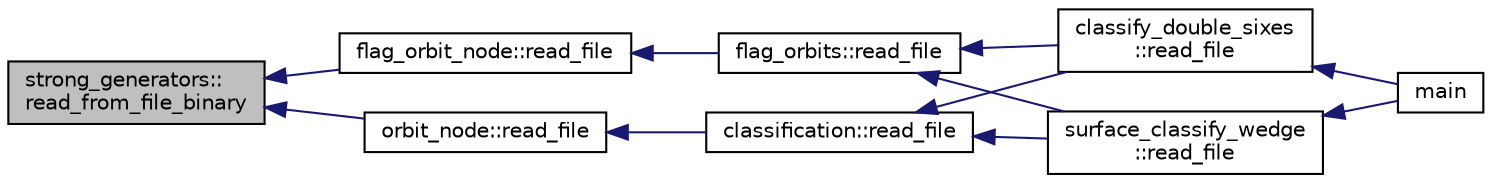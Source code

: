 digraph "strong_generators::read_from_file_binary"
{
  edge [fontname="Helvetica",fontsize="10",labelfontname="Helvetica",labelfontsize="10"];
  node [fontname="Helvetica",fontsize="10",shape=record];
  rankdir="LR";
  Node4709 [label="strong_generators::\lread_from_file_binary",height=0.2,width=0.4,color="black", fillcolor="grey75", style="filled", fontcolor="black"];
  Node4709 -> Node4710 [dir="back",color="midnightblue",fontsize="10",style="solid",fontname="Helvetica"];
  Node4710 [label="flag_orbit_node::read_file",height=0.2,width=0.4,color="black", fillcolor="white", style="filled",URL="$df/dd1/classflag__orbit__node.html#af6cfd0a35302543f30c04e95bce83bc4"];
  Node4710 -> Node4711 [dir="back",color="midnightblue",fontsize="10",style="solid",fontname="Helvetica"];
  Node4711 [label="flag_orbits::read_file",height=0.2,width=0.4,color="black", fillcolor="white", style="filled",URL="$d4/d77/classflag__orbits.html#af039682144f9ad076b151a3307990486"];
  Node4711 -> Node4712 [dir="back",color="midnightblue",fontsize="10",style="solid",fontname="Helvetica"];
  Node4712 [label="classify_double_sixes\l::read_file",height=0.2,width=0.4,color="black", fillcolor="white", style="filled",URL="$dd/d23/classclassify__double__sixes.html#a0d027bc3d7ee6dc9dcbd82201c311faf"];
  Node4712 -> Node4713 [dir="back",color="midnightblue",fontsize="10",style="solid",fontname="Helvetica"];
  Node4713 [label="main",height=0.2,width=0.4,color="black", fillcolor="white", style="filled",URL="$df/df8/surface__classify_8_c.html#a217dbf8b442f20279ea00b898af96f52"];
  Node4711 -> Node4714 [dir="back",color="midnightblue",fontsize="10",style="solid",fontname="Helvetica"];
  Node4714 [label="surface_classify_wedge\l::read_file",height=0.2,width=0.4,color="black", fillcolor="white", style="filled",URL="$d7/d5c/classsurface__classify__wedge.html#ae7f4241b6bbd5cd64c84a96fb613e8b6"];
  Node4714 -> Node4713 [dir="back",color="midnightblue",fontsize="10",style="solid",fontname="Helvetica"];
  Node4709 -> Node4715 [dir="back",color="midnightblue",fontsize="10",style="solid",fontname="Helvetica"];
  Node4715 [label="orbit_node::read_file",height=0.2,width=0.4,color="black", fillcolor="white", style="filled",URL="$de/df0/classorbit__node.html#a25962200ff16e51b7189e516e92a81af"];
  Node4715 -> Node4716 [dir="back",color="midnightblue",fontsize="10",style="solid",fontname="Helvetica"];
  Node4716 [label="classification::read_file",height=0.2,width=0.4,color="black", fillcolor="white", style="filled",URL="$d0/dff/classclassification.html#a6bc81afec480f7f7a928a23f1f4cae1a"];
  Node4716 -> Node4712 [dir="back",color="midnightblue",fontsize="10",style="solid",fontname="Helvetica"];
  Node4716 -> Node4714 [dir="back",color="midnightblue",fontsize="10",style="solid",fontname="Helvetica"];
}
